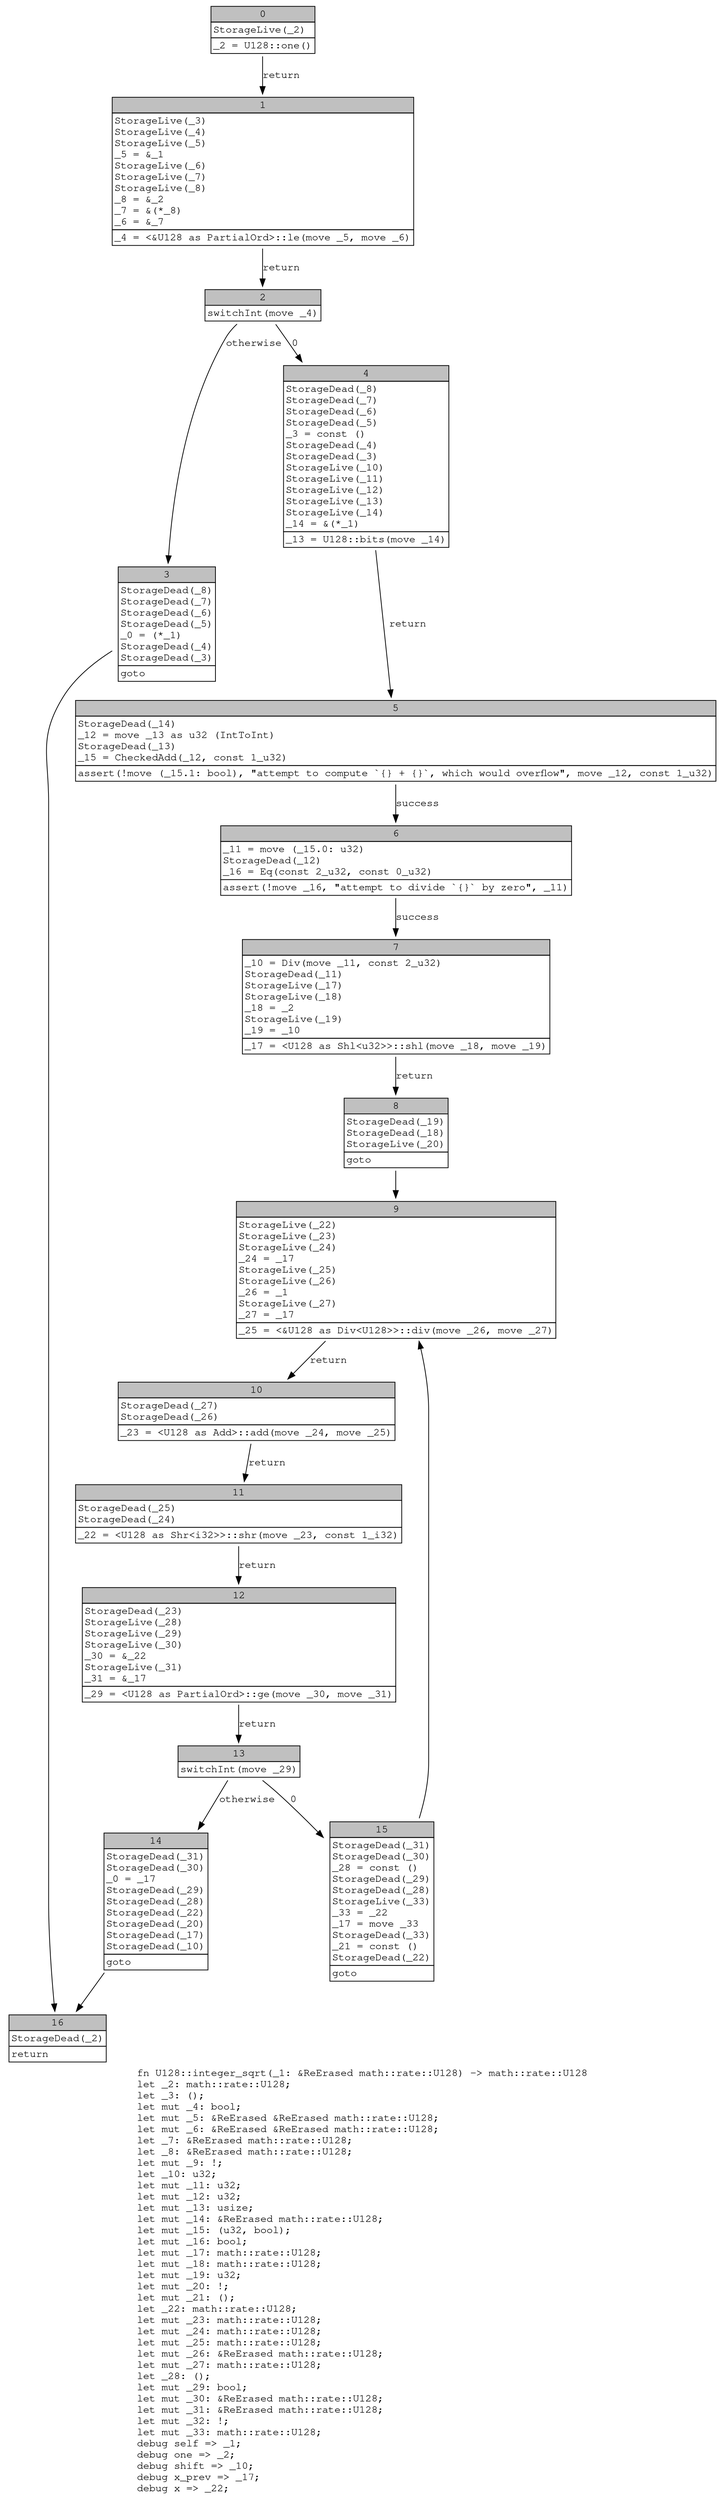 digraph Mir_0_1374 {
    graph [fontname="Courier, monospace"];
    node [fontname="Courier, monospace"];
    edge [fontname="Courier, monospace"];
    label=<fn U128::integer_sqrt(_1: &amp;ReErased math::rate::U128) -&gt; math::rate::U128<br align="left"/>let _2: math::rate::U128;<br align="left"/>let _3: ();<br align="left"/>let mut _4: bool;<br align="left"/>let mut _5: &amp;ReErased &amp;ReErased math::rate::U128;<br align="left"/>let mut _6: &amp;ReErased &amp;ReErased math::rate::U128;<br align="left"/>let _7: &amp;ReErased math::rate::U128;<br align="left"/>let _8: &amp;ReErased math::rate::U128;<br align="left"/>let mut _9: !;<br align="left"/>let _10: u32;<br align="left"/>let mut _11: u32;<br align="left"/>let mut _12: u32;<br align="left"/>let mut _13: usize;<br align="left"/>let mut _14: &amp;ReErased math::rate::U128;<br align="left"/>let mut _15: (u32, bool);<br align="left"/>let mut _16: bool;<br align="left"/>let mut _17: math::rate::U128;<br align="left"/>let mut _18: math::rate::U128;<br align="left"/>let mut _19: u32;<br align="left"/>let mut _20: !;<br align="left"/>let mut _21: ();<br align="left"/>let _22: math::rate::U128;<br align="left"/>let mut _23: math::rate::U128;<br align="left"/>let mut _24: math::rate::U128;<br align="left"/>let mut _25: math::rate::U128;<br align="left"/>let mut _26: &amp;ReErased math::rate::U128;<br align="left"/>let mut _27: math::rate::U128;<br align="left"/>let _28: ();<br align="left"/>let mut _29: bool;<br align="left"/>let mut _30: &amp;ReErased math::rate::U128;<br align="left"/>let mut _31: &amp;ReErased math::rate::U128;<br align="left"/>let mut _32: !;<br align="left"/>let mut _33: math::rate::U128;<br align="left"/>debug self =&gt; _1;<br align="left"/>debug one =&gt; _2;<br align="left"/>debug shift =&gt; _10;<br align="left"/>debug x_prev =&gt; _17;<br align="left"/>debug x =&gt; _22;<br align="left"/>>;
    bb0__0_1374 [shape="none", label=<<table border="0" cellborder="1" cellspacing="0"><tr><td bgcolor="gray" align="center" colspan="1">0</td></tr><tr><td align="left" balign="left">StorageLive(_2)<br/></td></tr><tr><td align="left">_2 = U128::one()</td></tr></table>>];
    bb1__0_1374 [shape="none", label=<<table border="0" cellborder="1" cellspacing="0"><tr><td bgcolor="gray" align="center" colspan="1">1</td></tr><tr><td align="left" balign="left">StorageLive(_3)<br/>StorageLive(_4)<br/>StorageLive(_5)<br/>_5 = &amp;_1<br/>StorageLive(_6)<br/>StorageLive(_7)<br/>StorageLive(_8)<br/>_8 = &amp;_2<br/>_7 = &amp;(*_8)<br/>_6 = &amp;_7<br/></td></tr><tr><td align="left">_4 = &lt;&amp;U128 as PartialOrd&gt;::le(move _5, move _6)</td></tr></table>>];
    bb2__0_1374 [shape="none", label=<<table border="0" cellborder="1" cellspacing="0"><tr><td bgcolor="gray" align="center" colspan="1">2</td></tr><tr><td align="left">switchInt(move _4)</td></tr></table>>];
    bb3__0_1374 [shape="none", label=<<table border="0" cellborder="1" cellspacing="0"><tr><td bgcolor="gray" align="center" colspan="1">3</td></tr><tr><td align="left" balign="left">StorageDead(_8)<br/>StorageDead(_7)<br/>StorageDead(_6)<br/>StorageDead(_5)<br/>_0 = (*_1)<br/>StorageDead(_4)<br/>StorageDead(_3)<br/></td></tr><tr><td align="left">goto</td></tr></table>>];
    bb4__0_1374 [shape="none", label=<<table border="0" cellborder="1" cellspacing="0"><tr><td bgcolor="gray" align="center" colspan="1">4</td></tr><tr><td align="left" balign="left">StorageDead(_8)<br/>StorageDead(_7)<br/>StorageDead(_6)<br/>StorageDead(_5)<br/>_3 = const ()<br/>StorageDead(_4)<br/>StorageDead(_3)<br/>StorageLive(_10)<br/>StorageLive(_11)<br/>StorageLive(_12)<br/>StorageLive(_13)<br/>StorageLive(_14)<br/>_14 = &amp;(*_1)<br/></td></tr><tr><td align="left">_13 = U128::bits(move _14)</td></tr></table>>];
    bb5__0_1374 [shape="none", label=<<table border="0" cellborder="1" cellspacing="0"><tr><td bgcolor="gray" align="center" colspan="1">5</td></tr><tr><td align="left" balign="left">StorageDead(_14)<br/>_12 = move _13 as u32 (IntToInt)<br/>StorageDead(_13)<br/>_15 = CheckedAdd(_12, const 1_u32)<br/></td></tr><tr><td align="left">assert(!move (_15.1: bool), &quot;attempt to compute `{} + {}`, which would overflow&quot;, move _12, const 1_u32)</td></tr></table>>];
    bb6__0_1374 [shape="none", label=<<table border="0" cellborder="1" cellspacing="0"><tr><td bgcolor="gray" align="center" colspan="1">6</td></tr><tr><td align="left" balign="left">_11 = move (_15.0: u32)<br/>StorageDead(_12)<br/>_16 = Eq(const 2_u32, const 0_u32)<br/></td></tr><tr><td align="left">assert(!move _16, &quot;attempt to divide `{}` by zero&quot;, _11)</td></tr></table>>];
    bb7__0_1374 [shape="none", label=<<table border="0" cellborder="1" cellspacing="0"><tr><td bgcolor="gray" align="center" colspan="1">7</td></tr><tr><td align="left" balign="left">_10 = Div(move _11, const 2_u32)<br/>StorageDead(_11)<br/>StorageLive(_17)<br/>StorageLive(_18)<br/>_18 = _2<br/>StorageLive(_19)<br/>_19 = _10<br/></td></tr><tr><td align="left">_17 = &lt;U128 as Shl&lt;u32&gt;&gt;::shl(move _18, move _19)</td></tr></table>>];
    bb8__0_1374 [shape="none", label=<<table border="0" cellborder="1" cellspacing="0"><tr><td bgcolor="gray" align="center" colspan="1">8</td></tr><tr><td align="left" balign="left">StorageDead(_19)<br/>StorageDead(_18)<br/>StorageLive(_20)<br/></td></tr><tr><td align="left">goto</td></tr></table>>];
    bb9__0_1374 [shape="none", label=<<table border="0" cellborder="1" cellspacing="0"><tr><td bgcolor="gray" align="center" colspan="1">9</td></tr><tr><td align="left" balign="left">StorageLive(_22)<br/>StorageLive(_23)<br/>StorageLive(_24)<br/>_24 = _17<br/>StorageLive(_25)<br/>StorageLive(_26)<br/>_26 = _1<br/>StorageLive(_27)<br/>_27 = _17<br/></td></tr><tr><td align="left">_25 = &lt;&amp;U128 as Div&lt;U128&gt;&gt;::div(move _26, move _27)</td></tr></table>>];
    bb10__0_1374 [shape="none", label=<<table border="0" cellborder="1" cellspacing="0"><tr><td bgcolor="gray" align="center" colspan="1">10</td></tr><tr><td align="left" balign="left">StorageDead(_27)<br/>StorageDead(_26)<br/></td></tr><tr><td align="left">_23 = &lt;U128 as Add&gt;::add(move _24, move _25)</td></tr></table>>];
    bb11__0_1374 [shape="none", label=<<table border="0" cellborder="1" cellspacing="0"><tr><td bgcolor="gray" align="center" colspan="1">11</td></tr><tr><td align="left" balign="left">StorageDead(_25)<br/>StorageDead(_24)<br/></td></tr><tr><td align="left">_22 = &lt;U128 as Shr&lt;i32&gt;&gt;::shr(move _23, const 1_i32)</td></tr></table>>];
    bb12__0_1374 [shape="none", label=<<table border="0" cellborder="1" cellspacing="0"><tr><td bgcolor="gray" align="center" colspan="1">12</td></tr><tr><td align="left" balign="left">StorageDead(_23)<br/>StorageLive(_28)<br/>StorageLive(_29)<br/>StorageLive(_30)<br/>_30 = &amp;_22<br/>StorageLive(_31)<br/>_31 = &amp;_17<br/></td></tr><tr><td align="left">_29 = &lt;U128 as PartialOrd&gt;::ge(move _30, move _31)</td></tr></table>>];
    bb13__0_1374 [shape="none", label=<<table border="0" cellborder="1" cellspacing="0"><tr><td bgcolor="gray" align="center" colspan="1">13</td></tr><tr><td align="left">switchInt(move _29)</td></tr></table>>];
    bb14__0_1374 [shape="none", label=<<table border="0" cellborder="1" cellspacing="0"><tr><td bgcolor="gray" align="center" colspan="1">14</td></tr><tr><td align="left" balign="left">StorageDead(_31)<br/>StorageDead(_30)<br/>_0 = _17<br/>StorageDead(_29)<br/>StorageDead(_28)<br/>StorageDead(_22)<br/>StorageDead(_20)<br/>StorageDead(_17)<br/>StorageDead(_10)<br/></td></tr><tr><td align="left">goto</td></tr></table>>];
    bb15__0_1374 [shape="none", label=<<table border="0" cellborder="1" cellspacing="0"><tr><td bgcolor="gray" align="center" colspan="1">15</td></tr><tr><td align="left" balign="left">StorageDead(_31)<br/>StorageDead(_30)<br/>_28 = const ()<br/>StorageDead(_29)<br/>StorageDead(_28)<br/>StorageLive(_33)<br/>_33 = _22<br/>_17 = move _33<br/>StorageDead(_33)<br/>_21 = const ()<br/>StorageDead(_22)<br/></td></tr><tr><td align="left">goto</td></tr></table>>];
    bb16__0_1374 [shape="none", label=<<table border="0" cellborder="1" cellspacing="0"><tr><td bgcolor="gray" align="center" colspan="1">16</td></tr><tr><td align="left" balign="left">StorageDead(_2)<br/></td></tr><tr><td align="left">return</td></tr></table>>];
    bb0__0_1374 -> bb1__0_1374 [label="return"];
    bb1__0_1374 -> bb2__0_1374 [label="return"];
    bb2__0_1374 -> bb4__0_1374 [label="0"];
    bb2__0_1374 -> bb3__0_1374 [label="otherwise"];
    bb3__0_1374 -> bb16__0_1374 [label=""];
    bb4__0_1374 -> bb5__0_1374 [label="return"];
    bb5__0_1374 -> bb6__0_1374 [label="success"];
    bb6__0_1374 -> bb7__0_1374 [label="success"];
    bb7__0_1374 -> bb8__0_1374 [label="return"];
    bb8__0_1374 -> bb9__0_1374 [label=""];
    bb9__0_1374 -> bb10__0_1374 [label="return"];
    bb10__0_1374 -> bb11__0_1374 [label="return"];
    bb11__0_1374 -> bb12__0_1374 [label="return"];
    bb12__0_1374 -> bb13__0_1374 [label="return"];
    bb13__0_1374 -> bb15__0_1374 [label="0"];
    bb13__0_1374 -> bb14__0_1374 [label="otherwise"];
    bb14__0_1374 -> bb16__0_1374 [label=""];
    bb15__0_1374 -> bb9__0_1374 [label=""];
}
